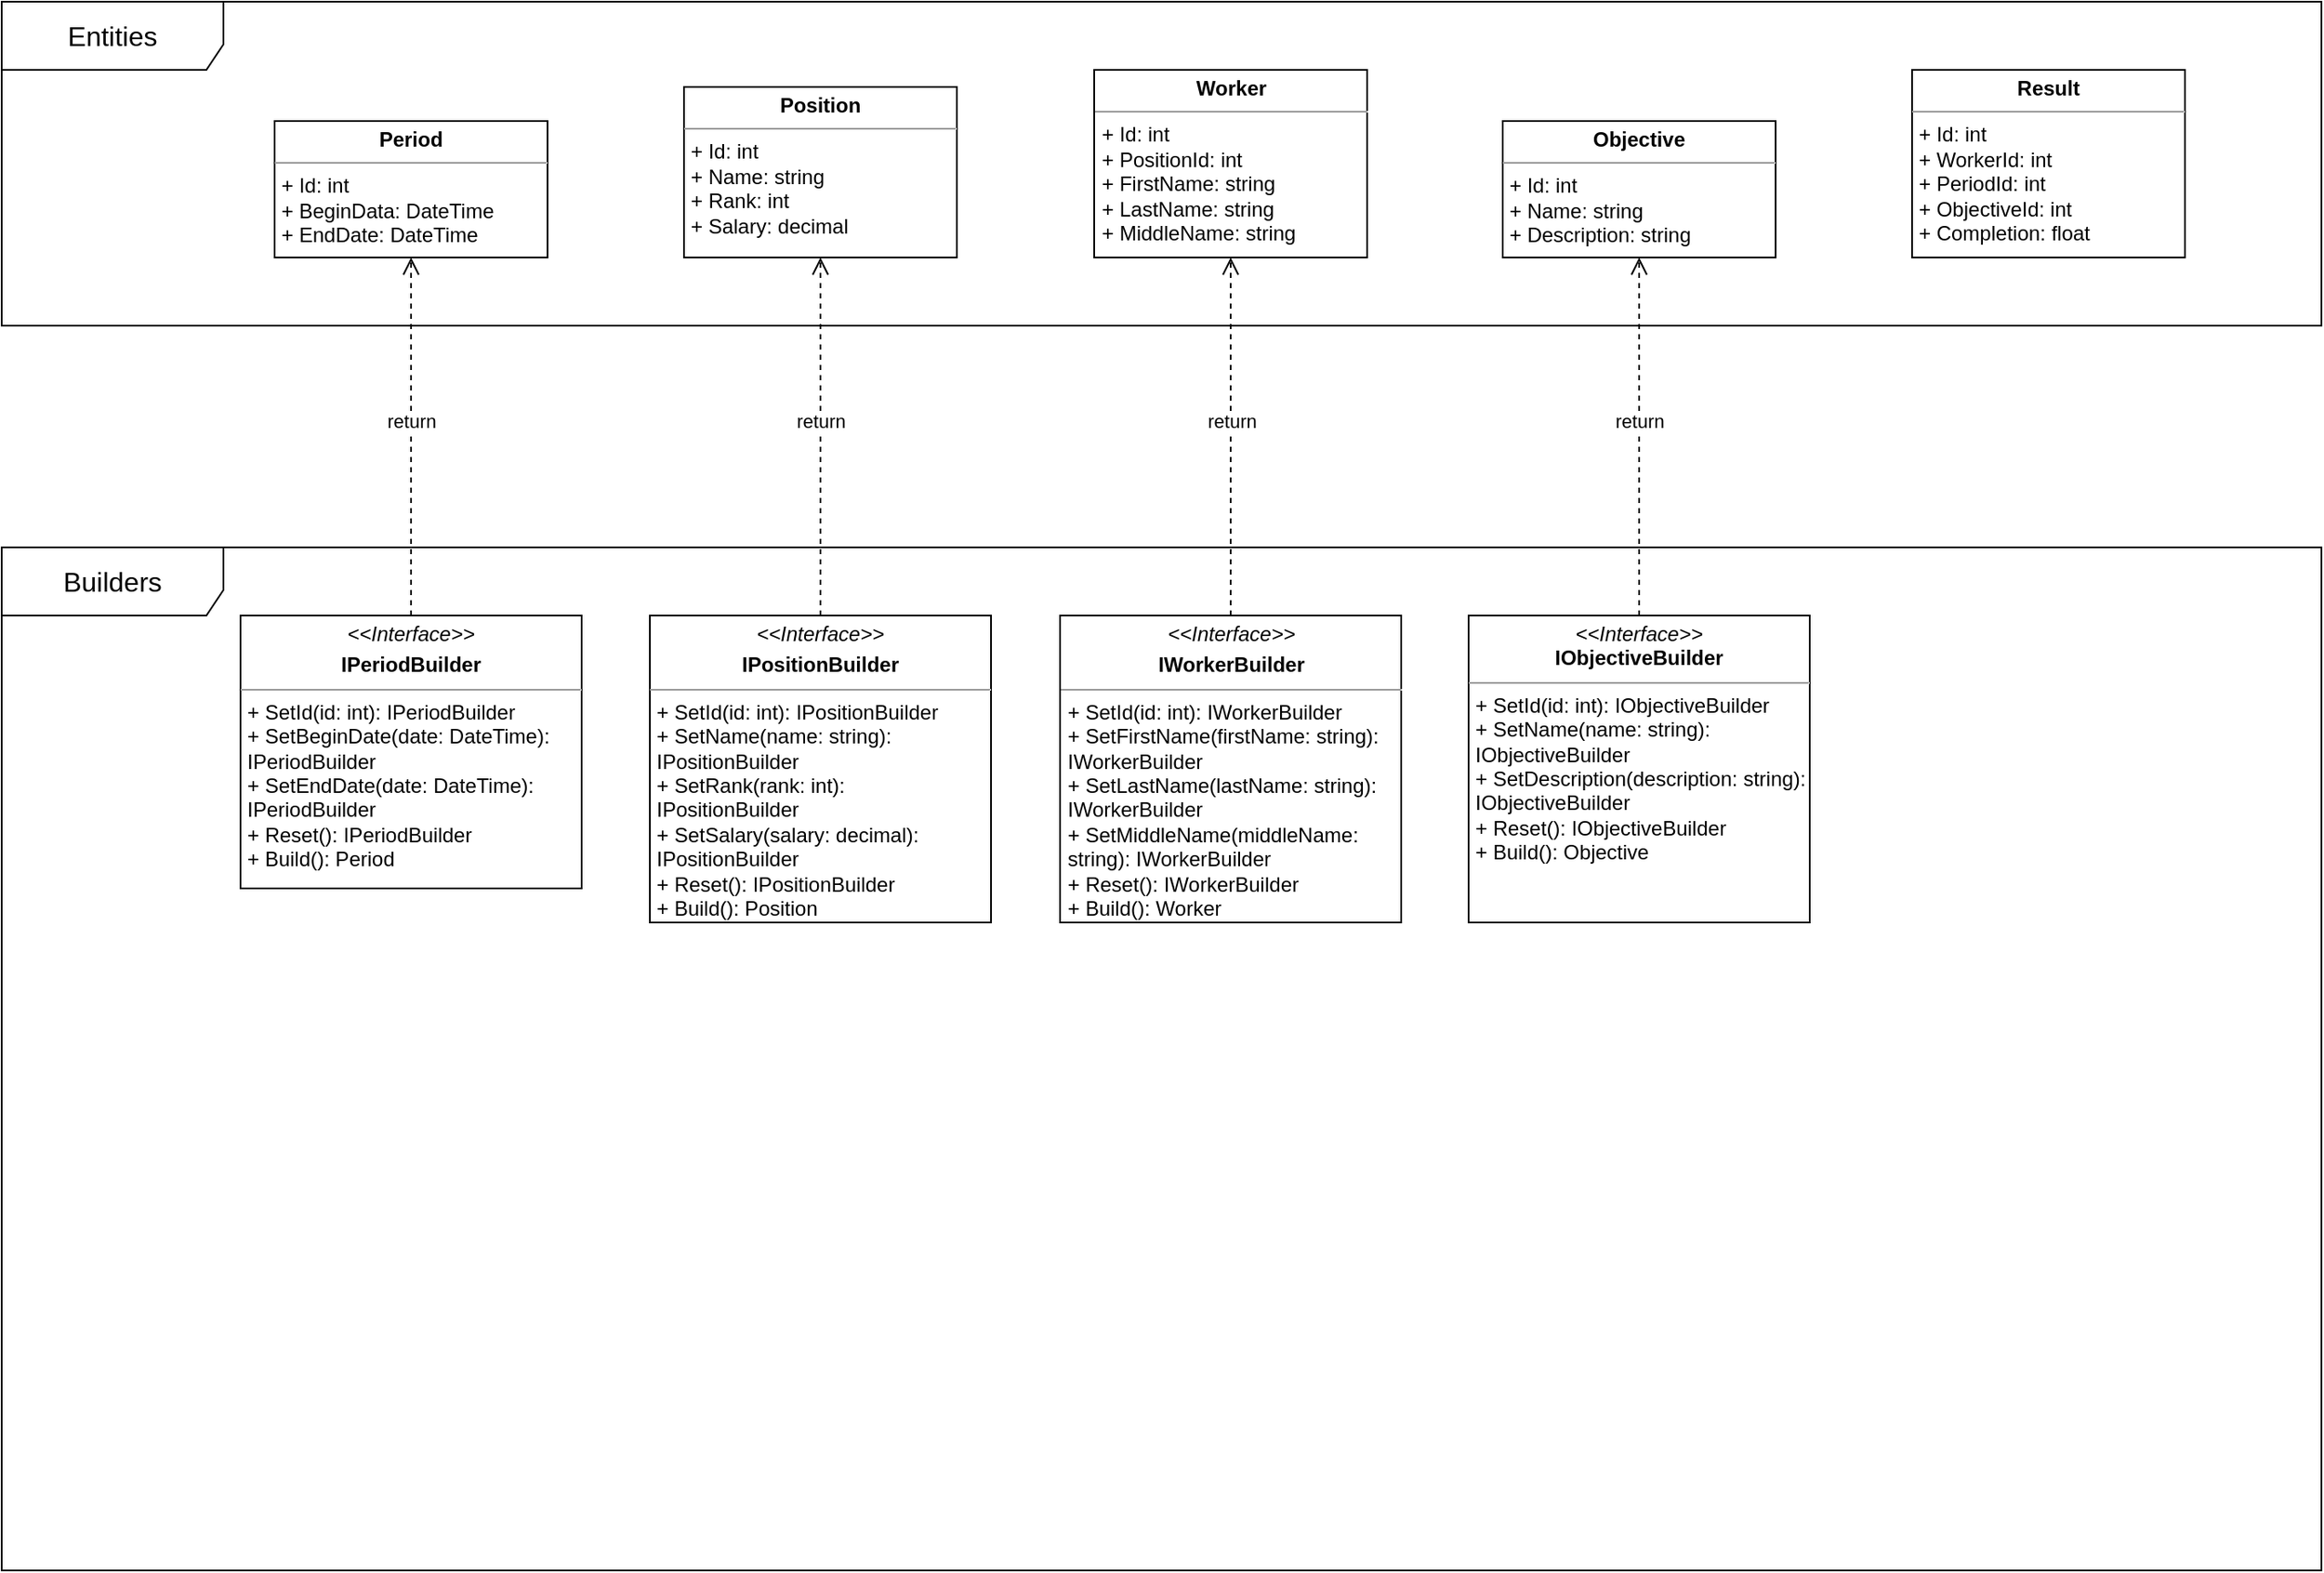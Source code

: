 <mxfile version="22.1.11" type="github">
  <diagram name="Страница — 1" id="qih0HeVdHAn_B9oH8GBS">
    <mxGraphModel dx="965" dy="514" grid="1" gridSize="10" guides="1" tooltips="1" connect="1" arrows="1" fold="1" page="1" pageScale="1" pageWidth="827" pageHeight="1169" math="0" shadow="0">
      <root>
        <mxCell id="0" />
        <mxCell id="1" parent="0" />
        <mxCell id="z6ik7qYl1S37W0Bwtu2p-1" value="&lt;font style=&quot;font-size: 16px;&quot;&gt;Entities&lt;/font&gt;" style="shape=umlFrame;whiteSpace=wrap;html=1;pointerEvents=0;width=130;height=40;" parent="1" vertex="1">
          <mxGeometry x="240" y="80" width="1360" height="190" as="geometry" />
        </mxCell>
        <mxCell id="z6ik7qYl1S37W0Bwtu2p-2" value="&lt;p style=&quot;margin:0px;margin-top:4px;text-align:center;&quot;&gt;&lt;b&gt;Period&lt;/b&gt;&lt;/p&gt;&lt;hr size=&quot;1&quot;&gt;&lt;p style=&quot;margin:0px;margin-left:4px;&quot;&gt;+ Id: int&lt;/p&gt;&lt;p style=&quot;margin:0px;margin-left:4px;&quot;&gt;+ BeginData: DateTime&lt;/p&gt;&lt;p style=&quot;margin:0px;margin-left:4px;&quot;&gt;+ EndDate: DateTime&lt;/p&gt;" style="verticalAlign=top;align=left;overflow=fill;fontSize=12;fontFamily=Helvetica;html=1;whiteSpace=wrap;" parent="1" vertex="1">
          <mxGeometry x="400" y="150" width="160" height="80" as="geometry" />
        </mxCell>
        <mxCell id="z6ik7qYl1S37W0Bwtu2p-3" value="&lt;p style=&quot;margin:0px;margin-top:4px;text-align:center;&quot;&gt;&lt;b&gt;Position&lt;/b&gt;&lt;/p&gt;&lt;hr size=&quot;1&quot;&gt;&lt;p style=&quot;margin:0px;margin-left:4px;&quot;&gt;+ Id: int&lt;/p&gt;&lt;p style=&quot;margin:0px;margin-left:4px;&quot;&gt;+ Name: string&lt;/p&gt;&lt;p style=&quot;margin:0px;margin-left:4px;&quot;&gt;+ Rank: int&lt;/p&gt;&lt;p style=&quot;margin:0px;margin-left:4px;&quot;&gt;+ Salary: decimal&lt;/p&gt;" style="verticalAlign=top;align=left;overflow=fill;fontSize=12;fontFamily=Helvetica;html=1;whiteSpace=wrap;" parent="1" vertex="1">
          <mxGeometry x="640" y="130" width="160" height="100" as="geometry" />
        </mxCell>
        <mxCell id="z6ik7qYl1S37W0Bwtu2p-4" value="&lt;p style=&quot;margin:0px;margin-top:4px;text-align:center;&quot;&gt;&lt;b&gt;Objective&lt;/b&gt;&lt;/p&gt;&lt;hr size=&quot;1&quot;&gt;&lt;p style=&quot;margin:0px;margin-left:4px;&quot;&gt;+ Id: int&lt;/p&gt;&lt;p style=&quot;margin:0px;margin-left:4px;&quot;&gt;+ Name: string&lt;/p&gt;&lt;p style=&quot;margin:0px;margin-left:4px;&quot;&gt;+ Description: string&lt;/p&gt;&lt;p style=&quot;margin:0px;margin-left:4px;&quot;&gt;&lt;br&gt;&lt;/p&gt;" style="verticalAlign=top;align=left;overflow=fill;fontSize=12;fontFamily=Helvetica;html=1;whiteSpace=wrap;" parent="1" vertex="1">
          <mxGeometry x="1120" y="150" width="160" height="80" as="geometry" />
        </mxCell>
        <mxCell id="z6ik7qYl1S37W0Bwtu2p-5" value="&lt;p style=&quot;margin:0px;margin-top:4px;text-align:center;&quot;&gt;&lt;b&gt;Worker&lt;/b&gt;&lt;/p&gt;&lt;hr size=&quot;1&quot;&gt;&lt;p style=&quot;margin:0px;margin-left:4px;&quot;&gt;+ Id: int&lt;/p&gt;&lt;p style=&quot;margin:0px;margin-left:4px;&quot;&gt;+ PositionId: int&lt;/p&gt;&lt;p style=&quot;margin:0px;margin-left:4px;&quot;&gt;+ FirstName: string&lt;/p&gt;&lt;p style=&quot;margin:0px;margin-left:4px;&quot;&gt;+ LastName: string&lt;/p&gt;&lt;p style=&quot;margin:0px;margin-left:4px;&quot;&gt;+ MiddleName: string&lt;/p&gt;" style="verticalAlign=top;align=left;overflow=fill;fontSize=12;fontFamily=Helvetica;html=1;whiteSpace=wrap;" parent="1" vertex="1">
          <mxGeometry x="880.5" y="120" width="160" height="110" as="geometry" />
        </mxCell>
        <mxCell id="z6ik7qYl1S37W0Bwtu2p-6" value="&lt;font style=&quot;font-size: 16px;&quot;&gt;Builders&lt;/font&gt;" style="shape=umlFrame;whiteSpace=wrap;html=1;pointerEvents=0;width=130;height=40;" parent="1" vertex="1">
          <mxGeometry x="240" y="400" width="1360" height="600" as="geometry" />
        </mxCell>
        <mxCell id="z6ik7qYl1S37W0Bwtu2p-7" value="&lt;p style=&quot;margin:0px;margin-top:4px;text-align:center;&quot;&gt;&lt;i style=&quot;border-color: var(--border-color);&quot;&gt;&amp;lt;&amp;lt;Interface&amp;gt;&amp;gt;&lt;/i&gt;&lt;b&gt;&lt;br&gt;&lt;/b&gt;&lt;/p&gt;&lt;p style=&quot;margin:0px;margin-top:4px;text-align:center;&quot;&gt;&lt;b&gt;IPeriodBuilder&lt;/b&gt;&lt;/p&gt;&lt;hr size=&quot;1&quot;&gt;&lt;p style=&quot;margin:0px;margin-left:4px;&quot;&gt;+ SetId(id: int): IPeriodBuilder&lt;/p&gt;&lt;p style=&quot;margin:0px;margin-left:4px;&quot;&gt;+ SetBeginDate(date: DateTime): IPeriodBuilder&lt;/p&gt;&lt;p style=&quot;margin:0px;margin-left:4px;&quot;&gt;+ SetEndDate(date: DateTime): IPeriodBuilder&lt;/p&gt;&lt;p style=&quot;margin:0px;margin-left:4px;&quot;&gt;+ Reset(): IPeriodBuilder&lt;/p&gt;&lt;p style=&quot;margin:0px;margin-left:4px;&quot;&gt;+ Build(): Period&lt;/p&gt;" style="verticalAlign=top;align=left;overflow=fill;fontSize=12;fontFamily=Helvetica;html=1;whiteSpace=wrap;" parent="1" vertex="1">
          <mxGeometry x="380" y="440" width="200" height="160" as="geometry" />
        </mxCell>
        <mxCell id="z6ik7qYl1S37W0Bwtu2p-8" value="&lt;p style=&quot;margin:0px;margin-top:4px;text-align:center;&quot;&gt;&lt;i style=&quot;border-color: var(--border-color);&quot;&gt;&amp;lt;&amp;lt;Interface&amp;gt;&amp;gt;&lt;/i&gt;&lt;b&gt;&lt;br&gt;&lt;/b&gt;&lt;/p&gt;&lt;p style=&quot;margin:0px;margin-top:4px;text-align:center;&quot;&gt;&lt;b&gt;IPositionBuilder&lt;/b&gt;&lt;/p&gt;&lt;hr size=&quot;1&quot;&gt;&lt;p style=&quot;margin:0px;margin-left:4px;&quot;&gt;+ SetId(id: int): IPositionBuilder&lt;/p&gt;&lt;p style=&quot;margin:0px;margin-left:4px;&quot;&gt;+ SetName(name: string): IPositionBuilder&lt;/p&gt;&lt;p style=&quot;margin:0px;margin-left:4px;&quot;&gt;+ SetRank(rank: int): IPositionBuilder&lt;/p&gt;&lt;p style=&quot;margin:0px;margin-left:4px;&quot;&gt;+ SetSalary(salary: decimal): IPositionBuilder&lt;/p&gt;&lt;p style=&quot;margin:0px;margin-left:4px;&quot;&gt;+ Reset(): IPositionBuilder&lt;/p&gt;&lt;p style=&quot;margin:0px;margin-left:4px;&quot;&gt;+ Build(): Position&lt;/p&gt;" style="verticalAlign=top;align=left;overflow=fill;fontSize=12;fontFamily=Helvetica;html=1;whiteSpace=wrap;" parent="1" vertex="1">
          <mxGeometry x="620" y="440" width="200" height="180" as="geometry" />
        </mxCell>
        <mxCell id="z6ik7qYl1S37W0Bwtu2p-9" value="return" style="html=1;verticalAlign=bottom;endArrow=open;dashed=1;endSize=8;rounded=0;exitX=0.5;exitY=0;exitDx=0;exitDy=0;entryX=0.5;entryY=1;entryDx=0;entryDy=0;edgeStyle=orthogonalEdgeStyle;" parent="1" source="z6ik7qYl1S37W0Bwtu2p-7" target="z6ik7qYl1S37W0Bwtu2p-2" edge="1">
          <mxGeometry relative="1" as="geometry">
            <mxPoint x="450" y="370" as="sourcePoint" />
            <mxPoint x="370" y="370" as="targetPoint" />
          </mxGeometry>
        </mxCell>
        <mxCell id="z6ik7qYl1S37W0Bwtu2p-10" value="&lt;p style=&quot;margin:0px;margin-top:4px;text-align:center;&quot;&gt;&lt;i style=&quot;border-color: var(--border-color);&quot;&gt;&amp;lt;&amp;lt;Interface&amp;gt;&amp;gt;&lt;/i&gt;&lt;b&gt;&lt;br&gt;&lt;/b&gt;&lt;/p&gt;&lt;p style=&quot;margin:0px;margin-top:4px;text-align:center;&quot;&gt;&lt;b&gt;IWorkerBuilder&lt;/b&gt;&lt;/p&gt;&lt;hr size=&quot;1&quot;&gt;&lt;p style=&quot;margin:0px;margin-left:4px;&quot;&gt;+ SetId(id: int): IWorkerBuilder&lt;/p&gt;&lt;p style=&quot;margin:0px;margin-left:4px;&quot;&gt;+ SetFirstName(firstName: string): IWorkerBuilder&lt;/p&gt;&lt;p style=&quot;margin:0px;margin-left:4px;&quot;&gt;+ SetLastName(lastName: string): IWorkerBuilder&lt;/p&gt;&lt;p style=&quot;margin:0px;margin-left:4px;&quot;&gt;+ SetMiddleName(middleName: string): IWorkerBuilder&lt;/p&gt;&lt;p style=&quot;margin:0px;margin-left:4px;&quot;&gt;+ Reset(): IWorkerBuilder&lt;/p&gt;&lt;p style=&quot;margin:0px;margin-left:4px;&quot;&gt;+ Build(): Worker&lt;/p&gt;" style="verticalAlign=top;align=left;overflow=fill;fontSize=12;fontFamily=Helvetica;html=1;whiteSpace=wrap;" parent="1" vertex="1">
          <mxGeometry x="860.5" y="440" width="200" height="180" as="geometry" />
        </mxCell>
        <mxCell id="z6ik7qYl1S37W0Bwtu2p-11" value="&lt;p style=&quot;margin:0px;margin-top:4px;text-align:center;&quot;&gt;&lt;i&gt;&amp;lt;&amp;lt;Interface&amp;gt;&amp;gt;&lt;/i&gt;&lt;br&gt;&lt;b&gt;IObjectiveBuilder&lt;/b&gt;&lt;/p&gt;&lt;hr size=&quot;1&quot;&gt;&lt;p style=&quot;margin:0px;margin-left:4px;&quot;&gt;+ SetId(id: int): IObjectiveBuilder&lt;/p&gt;&lt;p style=&quot;margin:0px;margin-left:4px;&quot;&gt;+ SetName(name: string): IObjectiveBuilder&amp;nbsp;&lt;/p&gt;&lt;p style=&quot;margin:0px;margin-left:4px;&quot;&gt;+ SetDescription(description: string): IObjectiveBuilder&lt;/p&gt;&lt;p style=&quot;margin:0px;margin-left:4px;&quot;&gt;+ Reset(): IObjectiveBuilder&lt;/p&gt;&lt;p style=&quot;margin:0px;margin-left:4px;&quot;&gt;+ Build(): Objective&lt;/p&gt;" style="verticalAlign=top;align=left;overflow=fill;fontSize=12;fontFamily=Helvetica;html=1;whiteSpace=wrap;" parent="1" vertex="1">
          <mxGeometry x="1100" y="440" width="200" height="180" as="geometry" />
        </mxCell>
        <mxCell id="z6ik7qYl1S37W0Bwtu2p-12" value="return" style="html=1;verticalAlign=bottom;endArrow=open;dashed=1;endSize=8;rounded=0;entryX=0.5;entryY=1;entryDx=0;entryDy=0;exitX=0.5;exitY=0;exitDx=0;exitDy=0;edgeStyle=orthogonalEdgeStyle;" parent="1" source="z6ik7qYl1S37W0Bwtu2p-8" target="z6ik7qYl1S37W0Bwtu2p-3" edge="1">
          <mxGeometry relative="1" as="geometry">
            <mxPoint x="770" y="380" as="sourcePoint" />
            <mxPoint x="690" y="380" as="targetPoint" />
          </mxGeometry>
        </mxCell>
        <mxCell id="z6ik7qYl1S37W0Bwtu2p-13" value="return" style="html=1;verticalAlign=bottom;endArrow=open;dashed=1;endSize=8;rounded=0;entryX=0.5;entryY=1;entryDx=0;entryDy=0;exitX=0.5;exitY=0;exitDx=0;exitDy=0;edgeStyle=orthogonalEdgeStyle;" parent="1" source="z6ik7qYl1S37W0Bwtu2p-10" target="z6ik7qYl1S37W0Bwtu2p-5" edge="1">
          <mxGeometry relative="1" as="geometry">
            <mxPoint x="1100" y="370" as="sourcePoint" />
            <mxPoint x="1020" y="370" as="targetPoint" />
          </mxGeometry>
        </mxCell>
        <mxCell id="z6ik7qYl1S37W0Bwtu2p-17" value="return" style="html=1;verticalAlign=bottom;endArrow=open;dashed=1;endSize=8;rounded=0;entryX=0.5;entryY=1;entryDx=0;entryDy=0;exitX=0.5;exitY=0;exitDx=0;exitDy=0;edgeStyle=orthogonalEdgeStyle;" parent="1" source="z6ik7qYl1S37W0Bwtu2p-11" target="z6ik7qYl1S37W0Bwtu2p-4" edge="1">
          <mxGeometry relative="1" as="geometry">
            <mxPoint x="1330" y="370" as="sourcePoint" />
            <mxPoint x="1250" y="370" as="targetPoint" />
          </mxGeometry>
        </mxCell>
        <mxCell id="xKmKN3CruhW7F5drKo0u-1" value="&lt;p style=&quot;margin:0px;margin-top:4px;text-align:center;&quot;&gt;&lt;b&gt;Result&lt;/b&gt;&lt;/p&gt;&lt;hr size=&quot;1&quot;&gt;&lt;p style=&quot;margin:0px;margin-left:4px;&quot;&gt;+ Id: int&lt;/p&gt;&lt;p style=&quot;margin:0px;margin-left:4px;&quot;&gt;+ WorkerId: int&lt;/p&gt;&lt;p style=&quot;margin:0px;margin-left:4px;&quot;&gt;+ PeriodId: int&lt;/p&gt;&lt;p style=&quot;margin:0px;margin-left:4px;&quot;&gt;+ ObjectiveId: int&lt;/p&gt;&lt;p style=&quot;margin:0px;margin-left:4px;&quot;&gt;+ Completion: float&lt;/p&gt;&lt;p style=&quot;margin:0px;margin-left:4px;&quot;&gt;&lt;br&gt;&lt;/p&gt;" style="verticalAlign=top;align=left;overflow=fill;fontSize=12;fontFamily=Helvetica;html=1;whiteSpace=wrap;" vertex="1" parent="1">
          <mxGeometry x="1360" y="120" width="160" height="110" as="geometry" />
        </mxCell>
      </root>
    </mxGraphModel>
  </diagram>
</mxfile>
